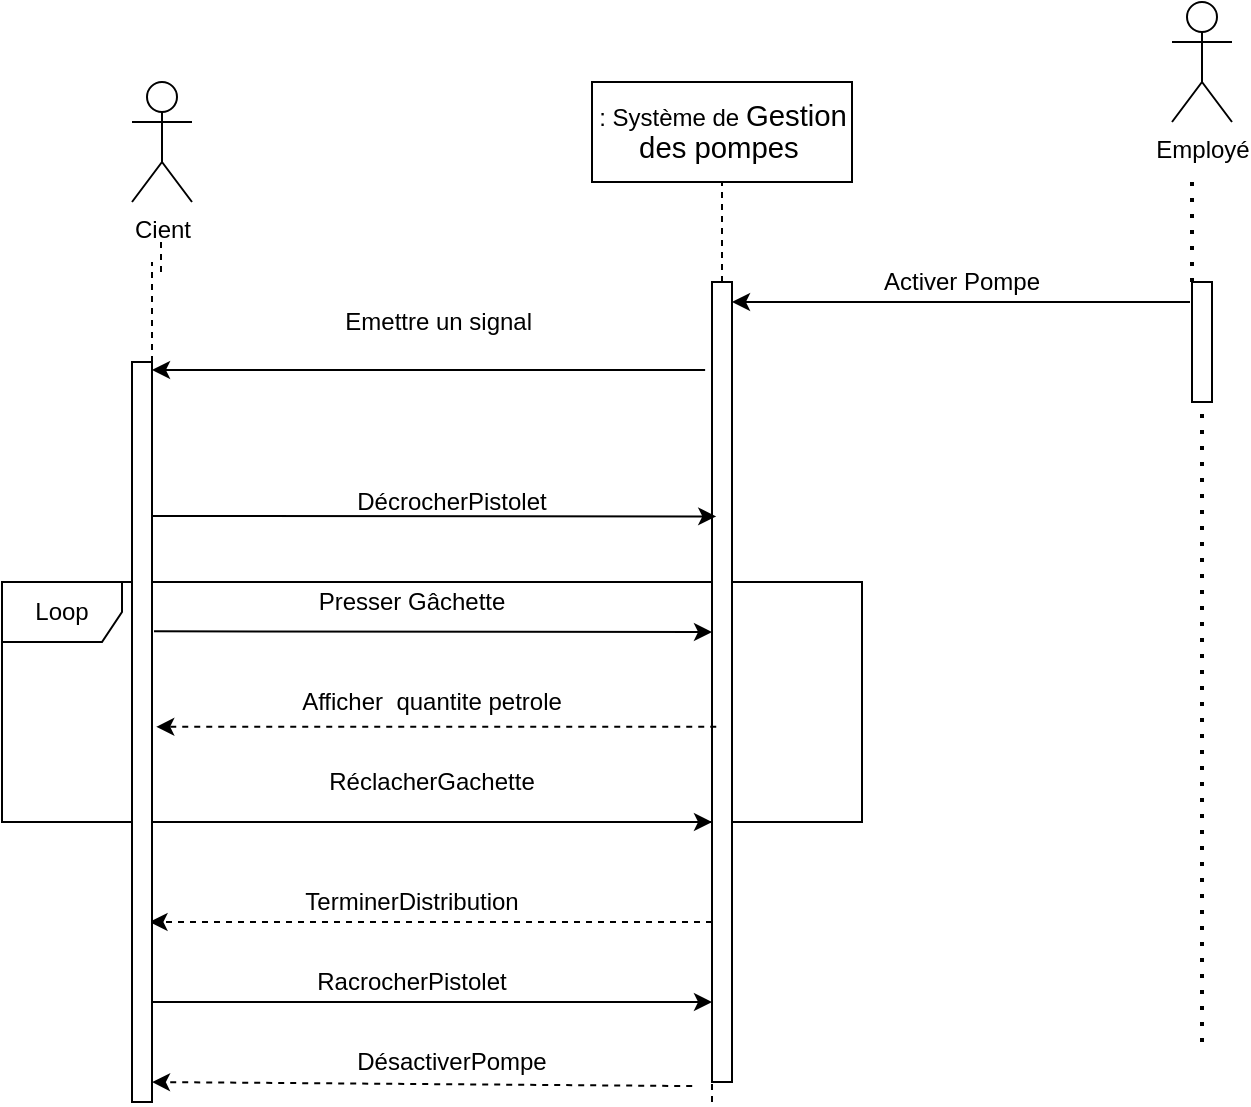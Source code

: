 <mxfile version="13.10.0" type="github" pages="2">
  <diagram id="VNQfLJ2xw3_7SBv2GgVV" name="Page-1">
    <mxGraphModel dx="1635" dy="902" grid="1" gridSize="10" guides="1" tooltips="1" connect="1" arrows="1" fold="1" page="1" pageScale="1" pageWidth="850" pageHeight="1100" math="0" shadow="0">
      <root>
        <mxCell id="0" />
        <mxCell id="1" parent="0" />
        <mxCell id="8THRyHI7pQbLF0PY5Hk_-6" value="Loop" style="shape=umlFrame;whiteSpace=wrap;html=1;" parent="1" vertex="1">
          <mxGeometry x="45" y="350" width="430" height="120" as="geometry" />
        </mxCell>
        <mxCell id="TGZ62O_lUemDzMzQbtyd-3" value="Cient" style="shape=umlActor;verticalLabelPosition=bottom;verticalAlign=top;html=1;" parent="1" vertex="1">
          <mxGeometry x="110" y="100" width="30" height="60" as="geometry" />
        </mxCell>
        <mxCell id="TGZ62O_lUemDzMzQbtyd-7" value="" style="endArrow=none;dashed=1;html=1;dashPattern=1 3;strokeWidth=2;" parent="1" source="TGZ62O_lUemDzMzQbtyd-22" edge="1">
          <mxGeometry x="110" y="60" width="50" height="50" as="geometry">
            <mxPoint x="480" y="400" as="sourcePoint" />
            <mxPoint x="640" y="150" as="targetPoint" />
          </mxGeometry>
        </mxCell>
        <mxCell id="TGZ62O_lUemDzMzQbtyd-8" value="" style="endArrow=none;dashed=1;html=1;" parent="1" edge="1">
          <mxGeometry x="110" y="60" width="50" height="50" as="geometry">
            <mxPoint x="124.5" y="180" as="sourcePoint" />
            <mxPoint x="124.5" y="195" as="targetPoint" />
          </mxGeometry>
        </mxCell>
        <mxCell id="TGZ62O_lUemDzMzQbtyd-15" value="Employé" style="shape=umlActor;verticalLabelPosition=bottom;verticalAlign=top;html=1;outlineConnect=0;" parent="1" vertex="1">
          <mxGeometry x="630" y="60" width="30" height="60" as="geometry" />
        </mxCell>
        <mxCell id="TGZ62O_lUemDzMzQbtyd-20" value="" style="html=1;points=[];perimeter=orthogonalPerimeter;" parent="1" vertex="1">
          <mxGeometry x="400" y="200" width="10" height="400" as="geometry" />
        </mxCell>
        <mxCell id="TGZ62O_lUemDzMzQbtyd-21" value="" style="endArrow=none;dashed=1;html=1;" parent="1" target="TGZ62O_lUemDzMzQbtyd-20" edge="1">
          <mxGeometry x="110" y="60" width="50" height="50" as="geometry">
            <mxPoint x="400" y="610" as="sourcePoint" />
            <mxPoint x="320" y="190" as="targetPoint" />
            <Array as="points">
              <mxPoint x="400" y="430" />
            </Array>
          </mxGeometry>
        </mxCell>
        <mxCell id="TGZ62O_lUemDzMzQbtyd-22" value="" style="html=1;points=[];perimeter=orthogonalPerimeter;" parent="1" vertex="1">
          <mxGeometry x="640" y="200" width="10" height="60" as="geometry" />
        </mxCell>
        <mxCell id="TGZ62O_lUemDzMzQbtyd-23" value="" style="endArrow=none;dashed=1;html=1;dashPattern=1 3;strokeWidth=2;" parent="1" target="TGZ62O_lUemDzMzQbtyd-22" edge="1">
          <mxGeometry x="110" y="60" width="50" height="50" as="geometry">
            <mxPoint x="645" y="580" as="sourcePoint" />
            <mxPoint x="480" y="160" as="targetPoint" />
          </mxGeometry>
        </mxCell>
        <mxCell id="TGZ62O_lUemDzMzQbtyd-24" value=": Système de&amp;nbsp;&lt;span lang=&quot;FR&quot; style=&quot;font-size: 11.0pt ; line-height: 107% ; font-family: &amp;#34;calibri&amp;#34; , sans-serif&quot;&gt;Gestion&lt;br/&gt;des pompes&amp;nbsp;&lt;/span&gt;" style="html=1;" parent="1" vertex="1">
          <mxGeometry x="340" y="100" width="130" height="50" as="geometry" />
        </mxCell>
        <mxCell id="TGZ62O_lUemDzMzQbtyd-25" value="" style="endArrow=classic;html=1;" parent="1" edge="1">
          <mxGeometry x="350" y="29" width="50" height="50" as="geometry">
            <mxPoint x="639" y="210" as="sourcePoint" />
            <mxPoint x="410" y="210" as="targetPoint" />
          </mxGeometry>
        </mxCell>
        <mxCell id="TGZ62O_lUemDzMzQbtyd-6" value="" style="endArrow=none;dashed=1;html=1;entryX=0.5;entryY=1;entryDx=0;entryDy=0;" parent="1" source="TGZ62O_lUemDzMzQbtyd-20" target="TGZ62O_lUemDzMzQbtyd-24" edge="1">
          <mxGeometry x="110" y="60" width="50" height="50" as="geometry">
            <mxPoint x="320" y="400" as="sourcePoint" />
            <mxPoint x="320" y="190" as="targetPoint" />
          </mxGeometry>
        </mxCell>
        <mxCell id="TGZ62O_lUemDzMzQbtyd-29" value="Emettre un signal&amp;nbsp;" style="text;html=1;strokeColor=none;fillColor=none;align=center;verticalAlign=middle;whiteSpace=wrap;rounded=0;" parent="1" vertex="1">
          <mxGeometry x="210" y="210" width="110" height="20" as="geometry" />
        </mxCell>
        <mxCell id="TGZ62O_lUemDzMzQbtyd-30" value="DécrocherPistolet" style="text;html=1;strokeColor=none;fillColor=none;align=center;verticalAlign=middle;whiteSpace=wrap;rounded=0;" parent="1" vertex="1">
          <mxGeometry x="250" y="300" width="40" height="20" as="geometry" />
        </mxCell>
        <mxCell id="TGZ62O_lUemDzMzQbtyd-31" value="Afficher&amp;nbsp; quantite petrole" style="text;html=1;strokeColor=none;fillColor=none;align=center;verticalAlign=middle;whiteSpace=wrap;rounded=0;" parent="1" vertex="1">
          <mxGeometry x="190" y="400" width="140" height="20" as="geometry" />
        </mxCell>
        <mxCell id="TGZ62O_lUemDzMzQbtyd-32" value="" style="endArrow=classic;html=1;exitX=-0.344;exitY=0.11;exitDx=0;exitDy=0;exitPerimeter=0;" parent="1" source="TGZ62O_lUemDzMzQbtyd-20" edge="1">
          <mxGeometry x="-120" y="20" width="50" height="50" as="geometry">
            <mxPoint x="400" y="280" as="sourcePoint" />
            <mxPoint x="120" y="244" as="targetPoint" />
          </mxGeometry>
        </mxCell>
        <mxCell id="TGZ62O_lUemDzMzQbtyd-36" value="Activer Pompe" style="text;html=1;strokeColor=none;fillColor=none;align=center;verticalAlign=middle;whiteSpace=wrap;rounded=0;" parent="1" vertex="1">
          <mxGeometry x="470" y="190" width="110" height="20" as="geometry" />
        </mxCell>
        <mxCell id="TGZ62O_lUemDzMzQbtyd-37" value="" style="endArrow=classic;html=1;exitX=1.101;exitY=0.364;exitDx=0;exitDy=0;exitPerimeter=0;" parent="1" source="iDVEAhG6msUU5WQUJ1Fn-4" edge="1">
          <mxGeometry x="110" y="60" width="50" height="50" as="geometry">
            <mxPoint x="120" y="398" as="sourcePoint" />
            <mxPoint x="400" y="375" as="targetPoint" />
          </mxGeometry>
        </mxCell>
        <mxCell id="TGZ62O_lUemDzMzQbtyd-38" value="Presser Gâchette" style="text;html=1;strokeColor=none;fillColor=none;align=center;verticalAlign=middle;whiteSpace=wrap;rounded=0;" parent="1" vertex="1">
          <mxGeometry x="195" y="350" width="110" height="20" as="geometry" />
        </mxCell>
        <mxCell id="TGZ62O_lUemDzMzQbtyd-40" value="" style="endArrow=classic;html=1;" parent="1" edge="1">
          <mxGeometry x="110" y="50" width="50" height="50" as="geometry">
            <mxPoint x="120" y="470" as="sourcePoint" />
            <mxPoint x="400" y="470" as="targetPoint" />
          </mxGeometry>
        </mxCell>
        <mxCell id="TGZ62O_lUemDzMzQbtyd-41" value="RéclacherGachette" style="text;html=1;strokeColor=none;fillColor=none;align=center;verticalAlign=middle;whiteSpace=wrap;rounded=0;" parent="1" vertex="1">
          <mxGeometry x="240" y="440" width="40" height="20" as="geometry" />
        </mxCell>
        <mxCell id="TGZ62O_lUemDzMzQbtyd-42" value="" style="endArrow=classic;html=1;dashed=1;entryX=1.212;entryY=0.493;entryDx=0;entryDy=0;entryPerimeter=0;exitX=0.212;exitY=0.556;exitDx=0;exitDy=0;exitPerimeter=0;" parent="1" source="TGZ62O_lUemDzMzQbtyd-20" target="iDVEAhG6msUU5WQUJ1Fn-4" edge="1">
          <mxGeometry x="94.5" y="70" width="50" height="50" as="geometry">
            <mxPoint x="400" y="450" as="sourcePoint" />
            <mxPoint x="130" y="450" as="targetPoint" />
          </mxGeometry>
        </mxCell>
        <mxCell id="TGZ62O_lUemDzMzQbtyd-45" value="" style="endArrow=classic;html=1;dashed=1;" parent="1" edge="1">
          <mxGeometry x="94.75" y="60" width="50" height="50" as="geometry">
            <mxPoint x="400" y="520" as="sourcePoint" />
            <mxPoint x="118.75" y="520" as="targetPoint" />
          </mxGeometry>
        </mxCell>
        <mxCell id="TGZ62O_lUemDzMzQbtyd-46" value="TerminerDistribution" style="text;html=1;strokeColor=none;fillColor=none;align=center;verticalAlign=middle;whiteSpace=wrap;rounded=0;" parent="1" vertex="1">
          <mxGeometry x="230" y="500" width="40" height="20" as="geometry" />
        </mxCell>
        <mxCell id="TGZ62O_lUemDzMzQbtyd-47" value="" style="endArrow=classic;html=1;" parent="1" edge="1">
          <mxGeometry x="110" y="60" width="50" height="50" as="geometry">
            <mxPoint x="120" y="560" as="sourcePoint" />
            <mxPoint x="400" y="560" as="targetPoint" />
          </mxGeometry>
        </mxCell>
        <mxCell id="TGZ62O_lUemDzMzQbtyd-51" value="" style="endArrow=classic;html=1;dashed=1;entryX=0.99;entryY=0.995;entryDx=0;entryDy=0;entryPerimeter=0;" parent="1" edge="1">
          <mxGeometry width="50" height="50" relative="1" as="geometry">
            <mxPoint x="390.1" y="602.03" as="sourcePoint" />
            <mxPoint x="120.0" y="600.005" as="targetPoint" />
          </mxGeometry>
        </mxCell>
        <mxCell id="TGZ62O_lUemDzMzQbtyd-52" value="DésactiverPompe" style="text;html=1;strokeColor=none;fillColor=none;align=center;verticalAlign=middle;whiteSpace=wrap;rounded=0;" parent="1" vertex="1">
          <mxGeometry x="250" y="580" width="40" height="20" as="geometry" />
        </mxCell>
        <mxCell id="TGZ62O_lUemDzMzQbtyd-53" value="RacrocherPistolet" style="text;html=1;strokeColor=none;fillColor=none;align=center;verticalAlign=middle;whiteSpace=wrap;rounded=0;" parent="1" vertex="1">
          <mxGeometry x="210" y="540" width="80" height="20" as="geometry" />
        </mxCell>
        <mxCell id="iDVEAhG6msUU5WQUJ1Fn-1" value="" style="endArrow=classic;html=1;entryX=0.212;entryY=0.293;entryDx=0;entryDy=0;entryPerimeter=0;" parent="1" target="TGZ62O_lUemDzMzQbtyd-20" edge="1">
          <mxGeometry width="50" height="50" relative="1" as="geometry">
            <mxPoint x="120" y="317" as="sourcePoint" />
            <mxPoint x="380" y="300" as="targetPoint" />
          </mxGeometry>
        </mxCell>
        <mxCell id="iDVEAhG6msUU5WQUJ1Fn-3" value="" style="endArrow=none;dashed=1;html=1;" parent="1" source="iDVEAhG6msUU5WQUJ1Fn-4" edge="1">
          <mxGeometry width="50" height="50" relative="1" as="geometry">
            <mxPoint x="120" y="610" as="sourcePoint" />
            <mxPoint x="120" y="190" as="targetPoint" />
          </mxGeometry>
        </mxCell>
        <mxCell id="iDVEAhG6msUU5WQUJ1Fn-4" value="" style="html=1;points=[];perimeter=orthogonalPerimeter;" parent="1" vertex="1">
          <mxGeometry x="110" y="240" width="10" height="370" as="geometry" />
        </mxCell>
        <mxCell id="iDVEAhG6msUU5WQUJ1Fn-5" value="" style="endArrow=none;dashed=1;html=1;" parent="1" target="iDVEAhG6msUU5WQUJ1Fn-4" edge="1">
          <mxGeometry width="50" height="50" relative="1" as="geometry">
            <mxPoint x="120" y="610" as="sourcePoint" />
            <mxPoint x="120" y="190" as="targetPoint" />
          </mxGeometry>
        </mxCell>
      </root>
    </mxGraphModel>
  </diagram>
  <diagram id="kg7nmyU0j4GmO5tbOBLy" name="Page-2">
    <mxGraphModel dx="1635" dy="902" grid="1" gridSize="10" guides="1" tooltips="1" connect="1" arrows="1" fold="1" page="1" pageScale="1" pageWidth="850" pageHeight="1100" math="0" shadow="0">
      <root>
        <mxCell id="c2-X8FKPH7nywRpDx2eG-0" />
        <mxCell id="c2-X8FKPH7nywRpDx2eG-1" parent="c2-X8FKPH7nywRpDx2eG-0" />
        <mxCell id="k7oxmP2yF-ALo5aPeGO5-3" value="diagrammes d’état – transition : Gestion de pompe&amp;nbsp;" style="text;html=1;align=center;verticalAlign=middle;resizable=0;points=[];autosize=1;" parent="c2-X8FKPH7nywRpDx2eG-1" vertex="1">
          <mxGeometry x="150" y="50" width="290" height="20" as="geometry" />
        </mxCell>
        <mxCell id="bFEJZy-cxepyUAXHgamj-4" value="Pistolet Accroche" style="html=1;align=center;verticalAlign=top;rounded=1;absoluteArcSize=1;arcSize=10;dashed=0;" parent="c2-X8FKPH7nywRpDx2eG-1" vertex="1">
          <mxGeometry x="205" y="780" width="140" height="40" as="geometry" />
        </mxCell>
        <mxCell id="bFEJZy-cxepyUAXHgamj-8" value="" style="edgeStyle=orthogonalEdgeStyle;rounded=0;orthogonalLoop=1;jettySize=auto;html=1;" parent="c2-X8FKPH7nywRpDx2eG-1" source="Ru7acteIukv2BR4gl1P4-0" target="bFEJZy-cxepyUAXHgamj-0" edge="1">
          <mxGeometry relative="1" as="geometry" />
        </mxCell>
        <mxCell id="Ru7acteIukv2BR4gl1P4-0" value="En attente" style="html=1;align=center;verticalAlign=top;rounded=1;absoluteArcSize=1;arcSize=10;dashed=0;" parent="c2-X8FKPH7nywRpDx2eG-1" vertex="1">
          <mxGeometry x="210" y="170" width="140" height="40" as="geometry" />
        </mxCell>
        <mxCell id="SdpkIlBm401cciRsRimq-29" value="" style="edgeStyle=orthogonalEdgeStyle;rounded=0;orthogonalLoop=1;jettySize=auto;html=1;" parent="c2-X8FKPH7nywRpDx2eG-1" source="Ru7acteIukv2BR4gl1P4-1" edge="1">
          <mxGeometry x="200" y="150" as="geometry">
            <mxPoint x="280" y="480" as="targetPoint" />
            <Array as="points">
              <mxPoint x="280" y="430" />
              <mxPoint x="280" y="430" />
            </Array>
          </mxGeometry>
        </mxCell>
        <mxCell id="bFEJZy-cxepyUAXHgamj-12" value="" style="edgeStyle=orthogonalEdgeStyle;rounded=0;orthogonalLoop=1;jettySize=auto;html=1;entryX=1;entryY=0.5;entryDx=0;entryDy=0;" parent="c2-X8FKPH7nywRpDx2eG-1" source="Ru7acteIukv2BR4gl1P4-1" target="bFEJZy-cxepyUAXHgamj-0" edge="1">
          <mxGeometry relative="1" as="geometry">
            <mxPoint x="460" y="280" as="targetPoint" />
            <Array as="points">
              <mxPoint x="510" y="380" />
              <mxPoint x="510" y="280" />
            </Array>
          </mxGeometry>
        </mxCell>
        <mxCell id="Ru7acteIukv2BR4gl1P4-1" value="Pompe activée" style="html=1;align=center;verticalAlign=top;rounded=1;absoluteArcSize=1;arcSize=10;dashed=0;" parent="c2-X8FKPH7nywRpDx2eG-1" vertex="1">
          <mxGeometry x="210" y="360" width="140" height="40" as="geometry" />
        </mxCell>
        <mxCell id="SdpkIlBm401cciRsRimq-1" value="Activer la pompe" style="text;html=1;strokeColor=none;fillColor=none;align=center;verticalAlign=middle;whiteSpace=wrap;rounded=0;" parent="c2-X8FKPH7nywRpDx2eG-1" vertex="1">
          <mxGeometry x="285" y="320" width="100" height="20" as="geometry" />
        </mxCell>
        <mxCell id="SdpkIlBm401cciRsRimq-3" value="[4% de petrole]" style="text;html=1;strokeColor=none;fillColor=none;align=center;verticalAlign=middle;whiteSpace=wrap;rounded=0;" parent="c2-X8FKPH7nywRpDx2eG-1" vertex="1">
          <mxGeometry x="245" y="220" width="170" height="20" as="geometry" />
        </mxCell>
        <mxCell id="bFEJZy-cxepyUAXHgamj-20" value="" style="edgeStyle=orthogonalEdgeStyle;rounded=0;orthogonalLoop=1;jettySize=auto;html=1;entryX=0.587;entryY=0.042;entryDx=0;entryDy=0;entryPerimeter=0;" parent="c2-X8FKPH7nywRpDx2eG-1" source="SdpkIlBm401cciRsRimq-19" target="TI1e5Ene7t4_LprJF3qE-0" edge="1">
          <mxGeometry relative="1" as="geometry">
            <mxPoint x="210" y="590" as="targetPoint" />
            <Array as="points">
              <mxPoint x="275" y="632" />
            </Array>
          </mxGeometry>
        </mxCell>
        <mxCell id="SdpkIlBm401cciRsRimq-19" value="En utilisation" style="swimlane;fontStyle=4;align=center;verticalAlign=top;childLayout=stackLayout;horizontal=1;startSize=30;resizeParent=1;resizeParentMax=0;resizeLast=0;collapsible=0;marginBottom=0;html=1;rounded=1;absoluteArcSize=1;arcSize=50;" parent="c2-X8FKPH7nywRpDx2eG-1" vertex="1">
          <mxGeometry x="200" y="480" width="150" height="70" as="geometry" />
        </mxCell>
        <mxCell id="SdpkIlBm401cciRsRimq-30" value="Do : afficher quantite" style="text;html=1;align=center;verticalAlign=middle;resizable=0;points=[];autosize=1;" parent="c2-X8FKPH7nywRpDx2eG-1" vertex="1">
          <mxGeometry x="215" y="510" width="130" height="20" as="geometry" />
        </mxCell>
        <mxCell id="SdpkIlBm401cciRsRimq-31" value="Arrêter distribution" style="swimlane;fontStyle=4;align=center;verticalAlign=top;childLayout=stackLayout;horizontal=1;startSize=30;resizeParent=1;resizeParentMax=0;resizeLast=0;collapsible=0;marginBottom=0;html=1;rounded=1;absoluteArcSize=1;arcSize=50;" parent="c2-X8FKPH7nywRpDx2eG-1" vertex="1">
          <mxGeometry x="210" y="860" width="150" height="70" as="geometry" />
        </mxCell>
        <mxCell id="SdpkIlBm401cciRsRimq-34" value="Do :Afficher montant total" style="text;html=1;align=center;verticalAlign=middle;resizable=0;points=[];autosize=1;" parent="SdpkIlBm401cciRsRimq-31" vertex="1">
          <mxGeometry y="30" width="150" height="40" as="geometry" />
        </mxCell>
        <mxCell id="bFEJZy-cxepyUAXHgamj-16" value="" style="edgeStyle=orthogonalEdgeStyle;rounded=0;orthogonalLoop=1;jettySize=auto;html=1;exitX=1.044;exitY=0.225;exitDx=0;exitDy=0;exitPerimeter=0;" parent="c2-X8FKPH7nywRpDx2eG-1" source="SdpkIlBm401cciRsRimq-34" edge="1">
          <mxGeometry relative="1" as="geometry">
            <mxPoint x="380" y="865" as="sourcePoint" />
            <mxPoint x="350" y="190" as="targetPoint" />
            <Array as="points">
              <mxPoint x="605" y="889" />
              <mxPoint x="605" y="190" />
            </Array>
          </mxGeometry>
        </mxCell>
        <mxCell id="SdpkIlBm401cciRsRimq-43" value="Decrocher Pistolet [Gachette préssée]" style="text;html=1;strokeColor=none;fillColor=none;align=center;verticalAlign=middle;whiteSpace=wrap;rounded=0;" parent="c2-X8FKPH7nywRpDx2eG-1" vertex="1">
          <mxGeometry x="300" y="430" width="225" height="20" as="geometry" />
        </mxCell>
        <mxCell id="k7oxmP2yF-ALo5aPeGO5-0" value="Racrocher Pistolet&amp;nbsp;" style="text;html=1;align=center;verticalAlign=middle;resizable=0;points=[];autosize=1;" parent="c2-X8FKPH7nywRpDx2eG-1" vertex="1">
          <mxGeometry x="340" y="580" width="120" height="20" as="geometry" />
        </mxCell>
        <mxCell id="k7oxmP2yF-ALo5aPeGO5-1" value="Desactiver pompe" style="text;html=1;align=center;verticalAlign=middle;resizable=0;points=[];autosize=1;" parent="c2-X8FKPH7nywRpDx2eG-1" vertex="1">
          <mxGeometry x="380" y="730" width="110" height="20" as="geometry" />
        </mxCell>
        <mxCell id="bFEJZy-cxepyUAXHgamj-9" value="" style="edgeStyle=orthogonalEdgeStyle;rounded=0;orthogonalLoop=1;jettySize=auto;html=1;" parent="c2-X8FKPH7nywRpDx2eG-1" source="bFEJZy-cxepyUAXHgamj-0" target="Ru7acteIukv2BR4gl1P4-1" edge="1">
          <mxGeometry relative="1" as="geometry" />
        </mxCell>
        <mxCell id="bFEJZy-cxepyUAXHgamj-0" value="pompe activabe" style="html=1;align=center;verticalAlign=top;rounded=1;absoluteArcSize=1;arcSize=10;dashed=0;" parent="c2-X8FKPH7nywRpDx2eG-1" vertex="1">
          <mxGeometry x="210" y="260" width="140" height="40" as="geometry" />
        </mxCell>
        <mxCell id="bFEJZy-cxepyUAXHgamj-6" value="" style="ellipse;html=1;shape=startState;fillColor=#000000;strokeColor=#ff0000;" parent="c2-X8FKPH7nywRpDx2eG-1" vertex="1">
          <mxGeometry x="265" y="80" width="30" height="30" as="geometry" />
        </mxCell>
        <mxCell id="bFEJZy-cxepyUAXHgamj-7" value="" style="edgeStyle=orthogonalEdgeStyle;html=1;verticalAlign=bottom;endArrow=open;endSize=8;strokeColor=#ff0000;" parent="c2-X8FKPH7nywRpDx2eG-1" source="bFEJZy-cxepyUAXHgamj-6" edge="1">
          <mxGeometry relative="1" as="geometry">
            <mxPoint x="280" y="170" as="targetPoint" />
          </mxGeometry>
        </mxCell>
        <mxCell id="TI1e5Ene7t4_LprJF3qE-6" value="" style="edgeStyle=orthogonalEdgeStyle;rounded=0;orthogonalLoop=1;jettySize=auto;html=1;entryX=0.5;entryY=0;entryDx=0;entryDy=0;" edge="1" parent="c2-X8FKPH7nywRpDx2eG-1" source="TI1e5Ene7t4_LprJF3qE-0" target="bFEJZy-cxepyUAXHgamj-4">
          <mxGeometry relative="1" as="geometry">
            <mxPoint x="270" y="750" as="targetPoint" />
            <Array as="points">
              <mxPoint x="275" y="730" />
              <mxPoint x="275" y="730" />
            </Array>
          </mxGeometry>
        </mxCell>
        <mxCell id="TI1e5Ene7t4_LprJF3qE-0" value="Gachette rélachée" style="html=1;align=center;verticalAlign=top;rounded=1;absoluteArcSize=1;arcSize=10;dashed=0;" vertex="1" parent="c2-X8FKPH7nywRpDx2eG-1">
          <mxGeometry x="190" y="680" width="140" height="40" as="geometry" />
        </mxCell>
        <mxCell id="TI1e5Ene7t4_LprJF3qE-8" value="Relacher Gachette" style="text;html=1;align=center;verticalAlign=middle;resizable=0;points=[];autosize=1;" vertex="1" parent="c2-X8FKPH7nywRpDx2eG-1">
          <mxGeometry x="375" y="680" width="120" height="20" as="geometry" />
        </mxCell>
      </root>
    </mxGraphModel>
  </diagram>
</mxfile>
